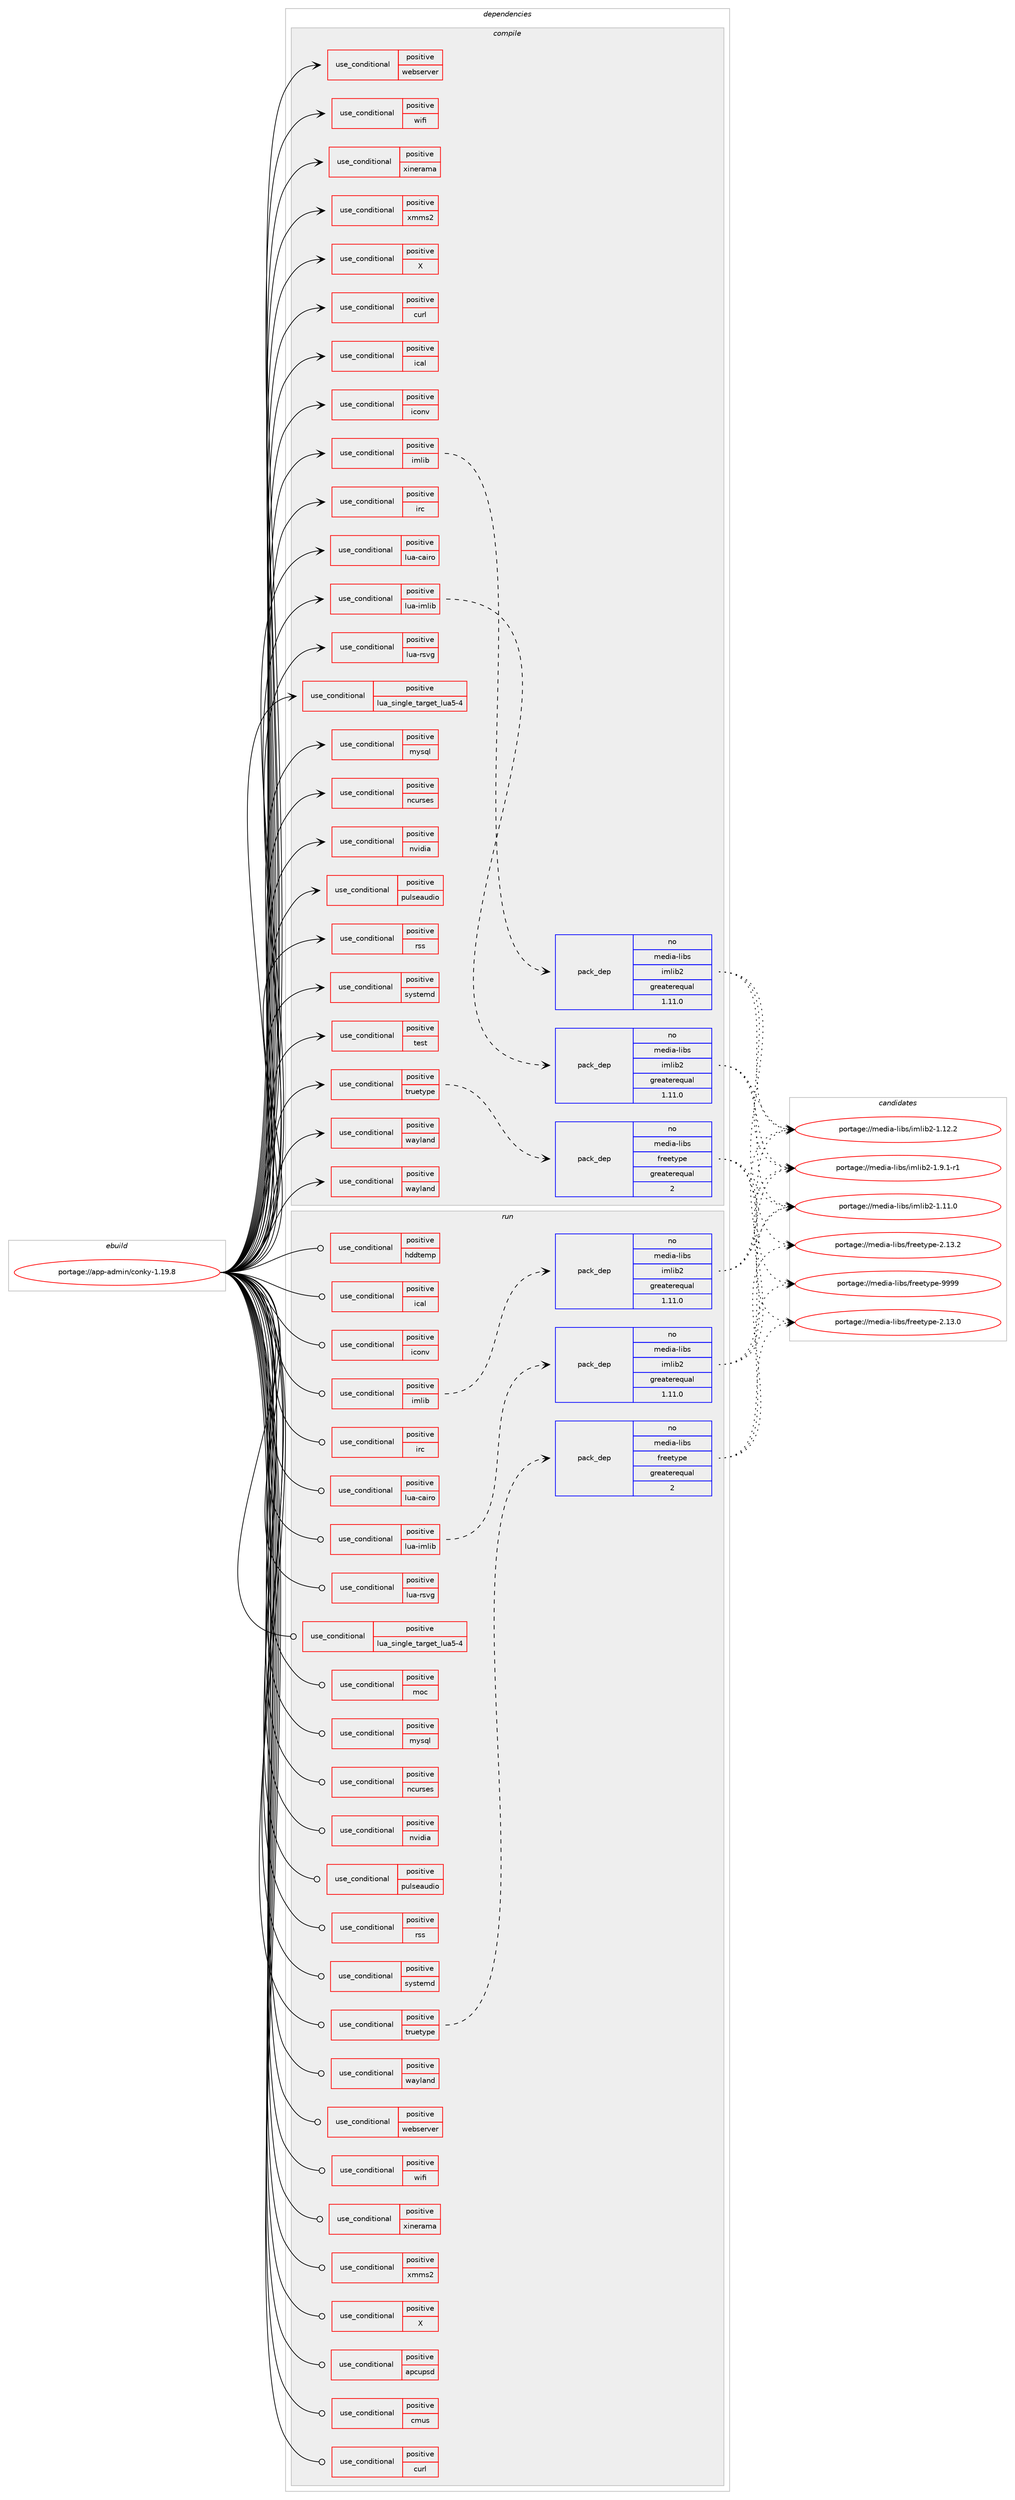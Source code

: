 digraph prolog {

# *************
# Graph options
# *************

newrank=true;
concentrate=true;
compound=true;
graph [rankdir=LR,fontname=Helvetica,fontsize=10,ranksep=1.5];#, ranksep=2.5, nodesep=0.2];
edge  [arrowhead=vee];
node  [fontname=Helvetica,fontsize=10];

# **********
# The ebuild
# **********

subgraph cluster_leftcol {
color=gray;
rank=same;
label=<<i>ebuild</i>>;
id [label="portage://app-admin/conky-1.19.8", color=red, width=4, href="../app-admin/conky-1.19.8.svg"];
}

# ****************
# The dependencies
# ****************

subgraph cluster_midcol {
color=gray;
label=<<i>dependencies</i>>;
subgraph cluster_compile {
fillcolor="#eeeeee";
style=filled;
label=<<i>compile</i>>;
subgraph cond314 {
dependency671 [label=<<TABLE BORDER="0" CELLBORDER="1" CELLSPACING="0" CELLPADDING="4"><TR><TD ROWSPAN="3" CELLPADDING="10">use_conditional</TD></TR><TR><TD>positive</TD></TR><TR><TD>X</TD></TR></TABLE>>, shape=none, color=red];
# *** BEGIN UNKNOWN DEPENDENCY TYPE (TODO) ***
# dependency671 -> package_dependency(portage://app-admin/conky-1.19.8,install,no,x11-libs,libX11,none,[,,],[],[])
# *** END UNKNOWN DEPENDENCY TYPE (TODO) ***

# *** BEGIN UNKNOWN DEPENDENCY TYPE (TODO) ***
# dependency671 -> package_dependency(portage://app-admin/conky-1.19.8,install,no,x11-libs,libXdamage,none,[,,],[],[])
# *** END UNKNOWN DEPENDENCY TYPE (TODO) ***

# *** BEGIN UNKNOWN DEPENDENCY TYPE (TODO) ***
# dependency671 -> package_dependency(portage://app-admin/conky-1.19.8,install,no,x11-libs,libXfixes,none,[,,],[],[])
# *** END UNKNOWN DEPENDENCY TYPE (TODO) ***

# *** BEGIN UNKNOWN DEPENDENCY TYPE (TODO) ***
# dependency671 -> package_dependency(portage://app-admin/conky-1.19.8,install,no,x11-libs,libXext,none,[,,],[],[])
# *** END UNKNOWN DEPENDENCY TYPE (TODO) ***

}
id:e -> dependency671:w [weight=20,style="solid",arrowhead="vee"];
subgraph cond315 {
dependency672 [label=<<TABLE BORDER="0" CELLBORDER="1" CELLSPACING="0" CELLPADDING="4"><TR><TD ROWSPAN="3" CELLPADDING="10">use_conditional</TD></TR><TR><TD>positive</TD></TR><TR><TD>curl</TD></TR></TABLE>>, shape=none, color=red];
# *** BEGIN UNKNOWN DEPENDENCY TYPE (TODO) ***
# dependency672 -> package_dependency(portage://app-admin/conky-1.19.8,install,no,net-misc,curl,none,[,,],[],[])
# *** END UNKNOWN DEPENDENCY TYPE (TODO) ***

}
id:e -> dependency672:w [weight=20,style="solid",arrowhead="vee"];
subgraph cond316 {
dependency673 [label=<<TABLE BORDER="0" CELLBORDER="1" CELLSPACING="0" CELLPADDING="4"><TR><TD ROWSPAN="3" CELLPADDING="10">use_conditional</TD></TR><TR><TD>positive</TD></TR><TR><TD>ical</TD></TR></TABLE>>, shape=none, color=red];
# *** BEGIN UNKNOWN DEPENDENCY TYPE (TODO) ***
# dependency673 -> package_dependency(portage://app-admin/conky-1.19.8,install,no,dev-libs,libical,none,[,,],any_same_slot,[])
# *** END UNKNOWN DEPENDENCY TYPE (TODO) ***

}
id:e -> dependency673:w [weight=20,style="solid",arrowhead="vee"];
subgraph cond317 {
dependency674 [label=<<TABLE BORDER="0" CELLBORDER="1" CELLSPACING="0" CELLPADDING="4"><TR><TD ROWSPAN="3" CELLPADDING="10">use_conditional</TD></TR><TR><TD>positive</TD></TR><TR><TD>iconv</TD></TR></TABLE>>, shape=none, color=red];
# *** BEGIN UNKNOWN DEPENDENCY TYPE (TODO) ***
# dependency674 -> package_dependency(portage://app-admin/conky-1.19.8,install,no,virtual,libiconv,none,[,,],[],[])
# *** END UNKNOWN DEPENDENCY TYPE (TODO) ***

}
id:e -> dependency674:w [weight=20,style="solid",arrowhead="vee"];
subgraph cond318 {
dependency675 [label=<<TABLE BORDER="0" CELLBORDER="1" CELLSPACING="0" CELLPADDING="4"><TR><TD ROWSPAN="3" CELLPADDING="10">use_conditional</TD></TR><TR><TD>positive</TD></TR><TR><TD>imlib</TD></TR></TABLE>>, shape=none, color=red];
subgraph pack350 {
dependency676 [label=<<TABLE BORDER="0" CELLBORDER="1" CELLSPACING="0" CELLPADDING="4" WIDTH="220"><TR><TD ROWSPAN="6" CELLPADDING="30">pack_dep</TD></TR><TR><TD WIDTH="110">no</TD></TR><TR><TD>media-libs</TD></TR><TR><TD>imlib2</TD></TR><TR><TD>greaterequal</TD></TR><TR><TD>1.11.0</TD></TR></TABLE>>, shape=none, color=blue];
}
dependency675:e -> dependency676:w [weight=20,style="dashed",arrowhead="vee"];
}
id:e -> dependency675:w [weight=20,style="solid",arrowhead="vee"];
subgraph cond319 {
dependency677 [label=<<TABLE BORDER="0" CELLBORDER="1" CELLSPACING="0" CELLPADDING="4"><TR><TD ROWSPAN="3" CELLPADDING="10">use_conditional</TD></TR><TR><TD>positive</TD></TR><TR><TD>irc</TD></TR></TABLE>>, shape=none, color=red];
# *** BEGIN UNKNOWN DEPENDENCY TYPE (TODO) ***
# dependency677 -> package_dependency(portage://app-admin/conky-1.19.8,install,no,net-libs,libircclient,none,[,,],[],[])
# *** END UNKNOWN DEPENDENCY TYPE (TODO) ***

}
id:e -> dependency677:w [weight=20,style="solid",arrowhead="vee"];
subgraph cond320 {
dependency678 [label=<<TABLE BORDER="0" CELLBORDER="1" CELLSPACING="0" CELLPADDING="4"><TR><TD ROWSPAN="3" CELLPADDING="10">use_conditional</TD></TR><TR><TD>positive</TD></TR><TR><TD>lua-cairo</TD></TR></TABLE>>, shape=none, color=red];
# *** BEGIN UNKNOWN DEPENDENCY TYPE (TODO) ***
# dependency678 -> package_dependency(portage://app-admin/conky-1.19.8,install,no,x11-libs,cairo,none,[,,],[],[use(enable(X),none)])
# *** END UNKNOWN DEPENDENCY TYPE (TODO) ***

}
id:e -> dependency678:w [weight=20,style="solid",arrowhead="vee"];
subgraph cond321 {
dependency679 [label=<<TABLE BORDER="0" CELLBORDER="1" CELLSPACING="0" CELLPADDING="4"><TR><TD ROWSPAN="3" CELLPADDING="10">use_conditional</TD></TR><TR><TD>positive</TD></TR><TR><TD>lua-imlib</TD></TR></TABLE>>, shape=none, color=red];
subgraph pack351 {
dependency680 [label=<<TABLE BORDER="0" CELLBORDER="1" CELLSPACING="0" CELLPADDING="4" WIDTH="220"><TR><TD ROWSPAN="6" CELLPADDING="30">pack_dep</TD></TR><TR><TD WIDTH="110">no</TD></TR><TR><TD>media-libs</TD></TR><TR><TD>imlib2</TD></TR><TR><TD>greaterequal</TD></TR><TR><TD>1.11.0</TD></TR></TABLE>>, shape=none, color=blue];
}
dependency679:e -> dependency680:w [weight=20,style="dashed",arrowhead="vee"];
}
id:e -> dependency679:w [weight=20,style="solid",arrowhead="vee"];
subgraph cond322 {
dependency681 [label=<<TABLE BORDER="0" CELLBORDER="1" CELLSPACING="0" CELLPADDING="4"><TR><TD ROWSPAN="3" CELLPADDING="10">use_conditional</TD></TR><TR><TD>positive</TD></TR><TR><TD>lua-rsvg</TD></TR></TABLE>>, shape=none, color=red];
# *** BEGIN UNKNOWN DEPENDENCY TYPE (TODO) ***
# dependency681 -> package_dependency(portage://app-admin/conky-1.19.8,install,no,gnome-base,librsvg,none,[,,],[],[])
# *** END UNKNOWN DEPENDENCY TYPE (TODO) ***

}
id:e -> dependency681:w [weight=20,style="solid",arrowhead="vee"];
subgraph cond323 {
dependency682 [label=<<TABLE BORDER="0" CELLBORDER="1" CELLSPACING="0" CELLPADDING="4"><TR><TD ROWSPAN="3" CELLPADDING="10">use_conditional</TD></TR><TR><TD>positive</TD></TR><TR><TD>lua_single_target_lua5-4</TD></TR></TABLE>>, shape=none, color=red];
# *** BEGIN UNKNOWN DEPENDENCY TYPE (TODO) ***
# dependency682 -> package_dependency(portage://app-admin/conky-1.19.8,install,no,dev-lang,lua,none,[,,],[slot(5.4)],[])
# *** END UNKNOWN DEPENDENCY TYPE (TODO) ***

}
id:e -> dependency682:w [weight=20,style="solid",arrowhead="vee"];
subgraph cond324 {
dependency683 [label=<<TABLE BORDER="0" CELLBORDER="1" CELLSPACING="0" CELLPADDING="4"><TR><TD ROWSPAN="3" CELLPADDING="10">use_conditional</TD></TR><TR><TD>positive</TD></TR><TR><TD>mysql</TD></TR></TABLE>>, shape=none, color=red];
# *** BEGIN UNKNOWN DEPENDENCY TYPE (TODO) ***
# dependency683 -> package_dependency(portage://app-admin/conky-1.19.8,install,no,dev-db,mysql-connector-c,none,[,,],[],[])
# *** END UNKNOWN DEPENDENCY TYPE (TODO) ***

}
id:e -> dependency683:w [weight=20,style="solid",arrowhead="vee"];
subgraph cond325 {
dependency684 [label=<<TABLE BORDER="0" CELLBORDER="1" CELLSPACING="0" CELLPADDING="4"><TR><TD ROWSPAN="3" CELLPADDING="10">use_conditional</TD></TR><TR><TD>positive</TD></TR><TR><TD>ncurses</TD></TR></TABLE>>, shape=none, color=red];
# *** BEGIN UNKNOWN DEPENDENCY TYPE (TODO) ***
# dependency684 -> package_dependency(portage://app-admin/conky-1.19.8,install,no,sys-libs,ncurses,none,[,,],any_same_slot,[])
# *** END UNKNOWN DEPENDENCY TYPE (TODO) ***

}
id:e -> dependency684:w [weight=20,style="solid",arrowhead="vee"];
subgraph cond326 {
dependency685 [label=<<TABLE BORDER="0" CELLBORDER="1" CELLSPACING="0" CELLPADDING="4"><TR><TD ROWSPAN="3" CELLPADDING="10">use_conditional</TD></TR><TR><TD>positive</TD></TR><TR><TD>nvidia</TD></TR></TABLE>>, shape=none, color=red];
# *** BEGIN UNKNOWN DEPENDENCY TYPE (TODO) ***
# dependency685 -> package_dependency(portage://app-admin/conky-1.19.8,install,no,x11-drivers,nvidia-drivers,none,[,,],[],[use(enable(tools),none),use(enable(static-libs),none)])
# *** END UNKNOWN DEPENDENCY TYPE (TODO) ***

}
id:e -> dependency685:w [weight=20,style="solid",arrowhead="vee"];
subgraph cond327 {
dependency686 [label=<<TABLE BORDER="0" CELLBORDER="1" CELLSPACING="0" CELLPADDING="4"><TR><TD ROWSPAN="3" CELLPADDING="10">use_conditional</TD></TR><TR><TD>positive</TD></TR><TR><TD>pulseaudio</TD></TR></TABLE>>, shape=none, color=red];
# *** BEGIN UNKNOWN DEPENDENCY TYPE (TODO) ***
# dependency686 -> package_dependency(portage://app-admin/conky-1.19.8,install,no,media-libs,libpulse,none,[,,],[],[])
# *** END UNKNOWN DEPENDENCY TYPE (TODO) ***

}
id:e -> dependency686:w [weight=20,style="solid",arrowhead="vee"];
subgraph cond328 {
dependency687 [label=<<TABLE BORDER="0" CELLBORDER="1" CELLSPACING="0" CELLPADDING="4"><TR><TD ROWSPAN="3" CELLPADDING="10">use_conditional</TD></TR><TR><TD>positive</TD></TR><TR><TD>rss</TD></TR></TABLE>>, shape=none, color=red];
# *** BEGIN UNKNOWN DEPENDENCY TYPE (TODO) ***
# dependency687 -> package_dependency(portage://app-admin/conky-1.19.8,install,no,dev-libs,libxml2,none,[,,],[],[])
# *** END UNKNOWN DEPENDENCY TYPE (TODO) ***

# *** BEGIN UNKNOWN DEPENDENCY TYPE (TODO) ***
# dependency687 -> package_dependency(portage://app-admin/conky-1.19.8,install,no,net-misc,curl,none,[,,],[],[])
# *** END UNKNOWN DEPENDENCY TYPE (TODO) ***

# *** BEGIN UNKNOWN DEPENDENCY TYPE (TODO) ***
# dependency687 -> package_dependency(portage://app-admin/conky-1.19.8,install,no,dev-libs,glib,none,[,,],[slot(2)],[])
# *** END UNKNOWN DEPENDENCY TYPE (TODO) ***

}
id:e -> dependency687:w [weight=20,style="solid",arrowhead="vee"];
subgraph cond329 {
dependency688 [label=<<TABLE BORDER="0" CELLBORDER="1" CELLSPACING="0" CELLPADDING="4"><TR><TD ROWSPAN="3" CELLPADDING="10">use_conditional</TD></TR><TR><TD>positive</TD></TR><TR><TD>systemd</TD></TR></TABLE>>, shape=none, color=red];
# *** BEGIN UNKNOWN DEPENDENCY TYPE (TODO) ***
# dependency688 -> package_dependency(portage://app-admin/conky-1.19.8,install,no,sys-apps,systemd,none,[,,],[],[])
# *** END UNKNOWN DEPENDENCY TYPE (TODO) ***

}
id:e -> dependency688:w [weight=20,style="solid",arrowhead="vee"];
subgraph cond330 {
dependency689 [label=<<TABLE BORDER="0" CELLBORDER="1" CELLSPACING="0" CELLPADDING="4"><TR><TD ROWSPAN="3" CELLPADDING="10">use_conditional</TD></TR><TR><TD>positive</TD></TR><TR><TD>test</TD></TR></TABLE>>, shape=none, color=red];
# *** BEGIN UNKNOWN DEPENDENCY TYPE (TODO) ***
# dependency689 -> package_dependency(portage://app-admin/conky-1.19.8,install,no,dev-cpp,catch,none,[,,],[],[])
# *** END UNKNOWN DEPENDENCY TYPE (TODO) ***

}
id:e -> dependency689:w [weight=20,style="solid",arrowhead="vee"];
subgraph cond331 {
dependency690 [label=<<TABLE BORDER="0" CELLBORDER="1" CELLSPACING="0" CELLPADDING="4"><TR><TD ROWSPAN="3" CELLPADDING="10">use_conditional</TD></TR><TR><TD>positive</TD></TR><TR><TD>truetype</TD></TR></TABLE>>, shape=none, color=red];
# *** BEGIN UNKNOWN DEPENDENCY TYPE (TODO) ***
# dependency690 -> package_dependency(portage://app-admin/conky-1.19.8,install,no,x11-libs,libXft,none,[,,],[],[])
# *** END UNKNOWN DEPENDENCY TYPE (TODO) ***

subgraph pack352 {
dependency691 [label=<<TABLE BORDER="0" CELLBORDER="1" CELLSPACING="0" CELLPADDING="4" WIDTH="220"><TR><TD ROWSPAN="6" CELLPADDING="30">pack_dep</TD></TR><TR><TD WIDTH="110">no</TD></TR><TR><TD>media-libs</TD></TR><TR><TD>freetype</TD></TR><TR><TD>greaterequal</TD></TR><TR><TD>2</TD></TR></TABLE>>, shape=none, color=blue];
}
dependency690:e -> dependency691:w [weight=20,style="dashed",arrowhead="vee"];
}
id:e -> dependency690:w [weight=20,style="solid",arrowhead="vee"];
subgraph cond332 {
dependency692 [label=<<TABLE BORDER="0" CELLBORDER="1" CELLSPACING="0" CELLPADDING="4"><TR><TD ROWSPAN="3" CELLPADDING="10">use_conditional</TD></TR><TR><TD>positive</TD></TR><TR><TD>wayland</TD></TR></TABLE>>, shape=none, color=red];
# *** BEGIN UNKNOWN DEPENDENCY TYPE (TODO) ***
# dependency692 -> package_dependency(portage://app-admin/conky-1.19.8,install,no,dev-libs,wayland,none,[,,],[],[])
# *** END UNKNOWN DEPENDENCY TYPE (TODO) ***

# *** BEGIN UNKNOWN DEPENDENCY TYPE (TODO) ***
# dependency692 -> package_dependency(portage://app-admin/conky-1.19.8,install,no,x11-libs,pango,none,[,,],[],[])
# *** END UNKNOWN DEPENDENCY TYPE (TODO) ***

}
id:e -> dependency692:w [weight=20,style="solid",arrowhead="vee"];
subgraph cond333 {
dependency693 [label=<<TABLE BORDER="0" CELLBORDER="1" CELLSPACING="0" CELLPADDING="4"><TR><TD ROWSPAN="3" CELLPADDING="10">use_conditional</TD></TR><TR><TD>positive</TD></TR><TR><TD>wayland</TD></TR></TABLE>>, shape=none, color=red];
# *** BEGIN UNKNOWN DEPENDENCY TYPE (TODO) ***
# dependency693 -> package_dependency(portage://app-admin/conky-1.19.8,install,no,dev-libs,wayland-protocols,none,[,,],[],[])
# *** END UNKNOWN DEPENDENCY TYPE (TODO) ***

}
id:e -> dependency693:w [weight=20,style="solid",arrowhead="vee"];
subgraph cond334 {
dependency694 [label=<<TABLE BORDER="0" CELLBORDER="1" CELLSPACING="0" CELLPADDING="4"><TR><TD ROWSPAN="3" CELLPADDING="10">use_conditional</TD></TR><TR><TD>positive</TD></TR><TR><TD>webserver</TD></TR></TABLE>>, shape=none, color=red];
# *** BEGIN UNKNOWN DEPENDENCY TYPE (TODO) ***
# dependency694 -> package_dependency(portage://app-admin/conky-1.19.8,install,no,net-libs,libmicrohttpd,none,[,,],any_same_slot,[])
# *** END UNKNOWN DEPENDENCY TYPE (TODO) ***

}
id:e -> dependency694:w [weight=20,style="solid",arrowhead="vee"];
subgraph cond335 {
dependency695 [label=<<TABLE BORDER="0" CELLBORDER="1" CELLSPACING="0" CELLPADDING="4"><TR><TD ROWSPAN="3" CELLPADDING="10">use_conditional</TD></TR><TR><TD>positive</TD></TR><TR><TD>wifi</TD></TR></TABLE>>, shape=none, color=red];
# *** BEGIN UNKNOWN DEPENDENCY TYPE (TODO) ***
# dependency695 -> package_dependency(portage://app-admin/conky-1.19.8,install,no,net-wireless,wireless-tools,none,[,,],[],[])
# *** END UNKNOWN DEPENDENCY TYPE (TODO) ***

}
id:e -> dependency695:w [weight=20,style="solid",arrowhead="vee"];
subgraph cond336 {
dependency696 [label=<<TABLE BORDER="0" CELLBORDER="1" CELLSPACING="0" CELLPADDING="4"><TR><TD ROWSPAN="3" CELLPADDING="10">use_conditional</TD></TR><TR><TD>positive</TD></TR><TR><TD>xinerama</TD></TR></TABLE>>, shape=none, color=red];
# *** BEGIN UNKNOWN DEPENDENCY TYPE (TODO) ***
# dependency696 -> package_dependency(portage://app-admin/conky-1.19.8,install,no,x11-libs,libXinerama,none,[,,],[],[])
# *** END UNKNOWN DEPENDENCY TYPE (TODO) ***

}
id:e -> dependency696:w [weight=20,style="solid",arrowhead="vee"];
subgraph cond337 {
dependency697 [label=<<TABLE BORDER="0" CELLBORDER="1" CELLSPACING="0" CELLPADDING="4"><TR><TD ROWSPAN="3" CELLPADDING="10">use_conditional</TD></TR><TR><TD>positive</TD></TR><TR><TD>xmms2</TD></TR></TABLE>>, shape=none, color=red];
# *** BEGIN UNKNOWN DEPENDENCY TYPE (TODO) ***
# dependency697 -> package_dependency(portage://app-admin/conky-1.19.8,install,no,media-sound,xmms2,none,[,,],[],[])
# *** END UNKNOWN DEPENDENCY TYPE (TODO) ***

}
id:e -> dependency697:w [weight=20,style="solid",arrowhead="vee"];
}
subgraph cluster_compileandrun {
fillcolor="#eeeeee";
style=filled;
label=<<i>compile and run</i>>;
}
subgraph cluster_run {
fillcolor="#eeeeee";
style=filled;
label=<<i>run</i>>;
subgraph cond338 {
dependency698 [label=<<TABLE BORDER="0" CELLBORDER="1" CELLSPACING="0" CELLPADDING="4"><TR><TD ROWSPAN="3" CELLPADDING="10">use_conditional</TD></TR><TR><TD>positive</TD></TR><TR><TD>X</TD></TR></TABLE>>, shape=none, color=red];
# *** BEGIN UNKNOWN DEPENDENCY TYPE (TODO) ***
# dependency698 -> package_dependency(portage://app-admin/conky-1.19.8,run,no,x11-libs,libX11,none,[,,],[],[])
# *** END UNKNOWN DEPENDENCY TYPE (TODO) ***

# *** BEGIN UNKNOWN DEPENDENCY TYPE (TODO) ***
# dependency698 -> package_dependency(portage://app-admin/conky-1.19.8,run,no,x11-libs,libXdamage,none,[,,],[],[])
# *** END UNKNOWN DEPENDENCY TYPE (TODO) ***

# *** BEGIN UNKNOWN DEPENDENCY TYPE (TODO) ***
# dependency698 -> package_dependency(portage://app-admin/conky-1.19.8,run,no,x11-libs,libXfixes,none,[,,],[],[])
# *** END UNKNOWN DEPENDENCY TYPE (TODO) ***

# *** BEGIN UNKNOWN DEPENDENCY TYPE (TODO) ***
# dependency698 -> package_dependency(portage://app-admin/conky-1.19.8,run,no,x11-libs,libXext,none,[,,],[],[])
# *** END UNKNOWN DEPENDENCY TYPE (TODO) ***

}
id:e -> dependency698:w [weight=20,style="solid",arrowhead="odot"];
subgraph cond339 {
dependency699 [label=<<TABLE BORDER="0" CELLBORDER="1" CELLSPACING="0" CELLPADDING="4"><TR><TD ROWSPAN="3" CELLPADDING="10">use_conditional</TD></TR><TR><TD>positive</TD></TR><TR><TD>apcupsd</TD></TR></TABLE>>, shape=none, color=red];
# *** BEGIN UNKNOWN DEPENDENCY TYPE (TODO) ***
# dependency699 -> package_dependency(portage://app-admin/conky-1.19.8,run,no,sys-power,apcupsd,none,[,,],[],[])
# *** END UNKNOWN DEPENDENCY TYPE (TODO) ***

}
id:e -> dependency699:w [weight=20,style="solid",arrowhead="odot"];
subgraph cond340 {
dependency700 [label=<<TABLE BORDER="0" CELLBORDER="1" CELLSPACING="0" CELLPADDING="4"><TR><TD ROWSPAN="3" CELLPADDING="10">use_conditional</TD></TR><TR><TD>positive</TD></TR><TR><TD>cmus</TD></TR></TABLE>>, shape=none, color=red];
# *** BEGIN UNKNOWN DEPENDENCY TYPE (TODO) ***
# dependency700 -> package_dependency(portage://app-admin/conky-1.19.8,run,no,media-sound,cmus,none,[,,],[],[])
# *** END UNKNOWN DEPENDENCY TYPE (TODO) ***

}
id:e -> dependency700:w [weight=20,style="solid",arrowhead="odot"];
subgraph cond341 {
dependency701 [label=<<TABLE BORDER="0" CELLBORDER="1" CELLSPACING="0" CELLPADDING="4"><TR><TD ROWSPAN="3" CELLPADDING="10">use_conditional</TD></TR><TR><TD>positive</TD></TR><TR><TD>curl</TD></TR></TABLE>>, shape=none, color=red];
# *** BEGIN UNKNOWN DEPENDENCY TYPE (TODO) ***
# dependency701 -> package_dependency(portage://app-admin/conky-1.19.8,run,no,net-misc,curl,none,[,,],[],[])
# *** END UNKNOWN DEPENDENCY TYPE (TODO) ***

}
id:e -> dependency701:w [weight=20,style="solid",arrowhead="odot"];
subgraph cond342 {
dependency702 [label=<<TABLE BORDER="0" CELLBORDER="1" CELLSPACING="0" CELLPADDING="4"><TR><TD ROWSPAN="3" CELLPADDING="10">use_conditional</TD></TR><TR><TD>positive</TD></TR><TR><TD>hddtemp</TD></TR></TABLE>>, shape=none, color=red];
# *** BEGIN UNKNOWN DEPENDENCY TYPE (TODO) ***
# dependency702 -> package_dependency(portage://app-admin/conky-1.19.8,run,no,app-admin,hddtemp,none,[,,],[],[])
# *** END UNKNOWN DEPENDENCY TYPE (TODO) ***

}
id:e -> dependency702:w [weight=20,style="solid",arrowhead="odot"];
subgraph cond343 {
dependency703 [label=<<TABLE BORDER="0" CELLBORDER="1" CELLSPACING="0" CELLPADDING="4"><TR><TD ROWSPAN="3" CELLPADDING="10">use_conditional</TD></TR><TR><TD>positive</TD></TR><TR><TD>ical</TD></TR></TABLE>>, shape=none, color=red];
# *** BEGIN UNKNOWN DEPENDENCY TYPE (TODO) ***
# dependency703 -> package_dependency(portage://app-admin/conky-1.19.8,run,no,dev-libs,libical,none,[,,],any_same_slot,[])
# *** END UNKNOWN DEPENDENCY TYPE (TODO) ***

}
id:e -> dependency703:w [weight=20,style="solid",arrowhead="odot"];
subgraph cond344 {
dependency704 [label=<<TABLE BORDER="0" CELLBORDER="1" CELLSPACING="0" CELLPADDING="4"><TR><TD ROWSPAN="3" CELLPADDING="10">use_conditional</TD></TR><TR><TD>positive</TD></TR><TR><TD>iconv</TD></TR></TABLE>>, shape=none, color=red];
# *** BEGIN UNKNOWN DEPENDENCY TYPE (TODO) ***
# dependency704 -> package_dependency(portage://app-admin/conky-1.19.8,run,no,virtual,libiconv,none,[,,],[],[])
# *** END UNKNOWN DEPENDENCY TYPE (TODO) ***

}
id:e -> dependency704:w [weight=20,style="solid",arrowhead="odot"];
subgraph cond345 {
dependency705 [label=<<TABLE BORDER="0" CELLBORDER="1" CELLSPACING="0" CELLPADDING="4"><TR><TD ROWSPAN="3" CELLPADDING="10">use_conditional</TD></TR><TR><TD>positive</TD></TR><TR><TD>imlib</TD></TR></TABLE>>, shape=none, color=red];
subgraph pack353 {
dependency706 [label=<<TABLE BORDER="0" CELLBORDER="1" CELLSPACING="0" CELLPADDING="4" WIDTH="220"><TR><TD ROWSPAN="6" CELLPADDING="30">pack_dep</TD></TR><TR><TD WIDTH="110">no</TD></TR><TR><TD>media-libs</TD></TR><TR><TD>imlib2</TD></TR><TR><TD>greaterequal</TD></TR><TR><TD>1.11.0</TD></TR></TABLE>>, shape=none, color=blue];
}
dependency705:e -> dependency706:w [weight=20,style="dashed",arrowhead="vee"];
}
id:e -> dependency705:w [weight=20,style="solid",arrowhead="odot"];
subgraph cond346 {
dependency707 [label=<<TABLE BORDER="0" CELLBORDER="1" CELLSPACING="0" CELLPADDING="4"><TR><TD ROWSPAN="3" CELLPADDING="10">use_conditional</TD></TR><TR><TD>positive</TD></TR><TR><TD>irc</TD></TR></TABLE>>, shape=none, color=red];
# *** BEGIN UNKNOWN DEPENDENCY TYPE (TODO) ***
# dependency707 -> package_dependency(portage://app-admin/conky-1.19.8,run,no,net-libs,libircclient,none,[,,],[],[])
# *** END UNKNOWN DEPENDENCY TYPE (TODO) ***

}
id:e -> dependency707:w [weight=20,style="solid",arrowhead="odot"];
subgraph cond347 {
dependency708 [label=<<TABLE BORDER="0" CELLBORDER="1" CELLSPACING="0" CELLPADDING="4"><TR><TD ROWSPAN="3" CELLPADDING="10">use_conditional</TD></TR><TR><TD>positive</TD></TR><TR><TD>lua-cairo</TD></TR></TABLE>>, shape=none, color=red];
# *** BEGIN UNKNOWN DEPENDENCY TYPE (TODO) ***
# dependency708 -> package_dependency(portage://app-admin/conky-1.19.8,run,no,x11-libs,cairo,none,[,,],[],[use(enable(X),none)])
# *** END UNKNOWN DEPENDENCY TYPE (TODO) ***

}
id:e -> dependency708:w [weight=20,style="solid",arrowhead="odot"];
subgraph cond348 {
dependency709 [label=<<TABLE BORDER="0" CELLBORDER="1" CELLSPACING="0" CELLPADDING="4"><TR><TD ROWSPAN="3" CELLPADDING="10">use_conditional</TD></TR><TR><TD>positive</TD></TR><TR><TD>lua-imlib</TD></TR></TABLE>>, shape=none, color=red];
subgraph pack354 {
dependency710 [label=<<TABLE BORDER="0" CELLBORDER="1" CELLSPACING="0" CELLPADDING="4" WIDTH="220"><TR><TD ROWSPAN="6" CELLPADDING="30">pack_dep</TD></TR><TR><TD WIDTH="110">no</TD></TR><TR><TD>media-libs</TD></TR><TR><TD>imlib2</TD></TR><TR><TD>greaterequal</TD></TR><TR><TD>1.11.0</TD></TR></TABLE>>, shape=none, color=blue];
}
dependency709:e -> dependency710:w [weight=20,style="dashed",arrowhead="vee"];
}
id:e -> dependency709:w [weight=20,style="solid",arrowhead="odot"];
subgraph cond349 {
dependency711 [label=<<TABLE BORDER="0" CELLBORDER="1" CELLSPACING="0" CELLPADDING="4"><TR><TD ROWSPAN="3" CELLPADDING="10">use_conditional</TD></TR><TR><TD>positive</TD></TR><TR><TD>lua-rsvg</TD></TR></TABLE>>, shape=none, color=red];
# *** BEGIN UNKNOWN DEPENDENCY TYPE (TODO) ***
# dependency711 -> package_dependency(portage://app-admin/conky-1.19.8,run,no,gnome-base,librsvg,none,[,,],[],[])
# *** END UNKNOWN DEPENDENCY TYPE (TODO) ***

}
id:e -> dependency711:w [weight=20,style="solid",arrowhead="odot"];
subgraph cond350 {
dependency712 [label=<<TABLE BORDER="0" CELLBORDER="1" CELLSPACING="0" CELLPADDING="4"><TR><TD ROWSPAN="3" CELLPADDING="10">use_conditional</TD></TR><TR><TD>positive</TD></TR><TR><TD>lua_single_target_lua5-4</TD></TR></TABLE>>, shape=none, color=red];
# *** BEGIN UNKNOWN DEPENDENCY TYPE (TODO) ***
# dependency712 -> package_dependency(portage://app-admin/conky-1.19.8,run,no,dev-lang,lua,none,[,,],[slot(5.4)],[])
# *** END UNKNOWN DEPENDENCY TYPE (TODO) ***

}
id:e -> dependency712:w [weight=20,style="solid",arrowhead="odot"];
subgraph cond351 {
dependency713 [label=<<TABLE BORDER="0" CELLBORDER="1" CELLSPACING="0" CELLPADDING="4"><TR><TD ROWSPAN="3" CELLPADDING="10">use_conditional</TD></TR><TR><TD>positive</TD></TR><TR><TD>moc</TD></TR></TABLE>>, shape=none, color=red];
# *** BEGIN UNKNOWN DEPENDENCY TYPE (TODO) ***
# dependency713 -> package_dependency(portage://app-admin/conky-1.19.8,run,no,media-sound,moc,none,[,,],[],[])
# *** END UNKNOWN DEPENDENCY TYPE (TODO) ***

}
id:e -> dependency713:w [weight=20,style="solid",arrowhead="odot"];
subgraph cond352 {
dependency714 [label=<<TABLE BORDER="0" CELLBORDER="1" CELLSPACING="0" CELLPADDING="4"><TR><TD ROWSPAN="3" CELLPADDING="10">use_conditional</TD></TR><TR><TD>positive</TD></TR><TR><TD>mysql</TD></TR></TABLE>>, shape=none, color=red];
# *** BEGIN UNKNOWN DEPENDENCY TYPE (TODO) ***
# dependency714 -> package_dependency(portage://app-admin/conky-1.19.8,run,no,dev-db,mysql-connector-c,none,[,,],[],[])
# *** END UNKNOWN DEPENDENCY TYPE (TODO) ***

}
id:e -> dependency714:w [weight=20,style="solid",arrowhead="odot"];
subgraph cond353 {
dependency715 [label=<<TABLE BORDER="0" CELLBORDER="1" CELLSPACING="0" CELLPADDING="4"><TR><TD ROWSPAN="3" CELLPADDING="10">use_conditional</TD></TR><TR><TD>positive</TD></TR><TR><TD>ncurses</TD></TR></TABLE>>, shape=none, color=red];
# *** BEGIN UNKNOWN DEPENDENCY TYPE (TODO) ***
# dependency715 -> package_dependency(portage://app-admin/conky-1.19.8,run,no,sys-libs,ncurses,none,[,,],any_same_slot,[])
# *** END UNKNOWN DEPENDENCY TYPE (TODO) ***

}
id:e -> dependency715:w [weight=20,style="solid",arrowhead="odot"];
subgraph cond354 {
dependency716 [label=<<TABLE BORDER="0" CELLBORDER="1" CELLSPACING="0" CELLPADDING="4"><TR><TD ROWSPAN="3" CELLPADDING="10">use_conditional</TD></TR><TR><TD>positive</TD></TR><TR><TD>nvidia</TD></TR></TABLE>>, shape=none, color=red];
# *** BEGIN UNKNOWN DEPENDENCY TYPE (TODO) ***
# dependency716 -> package_dependency(portage://app-admin/conky-1.19.8,run,no,x11-drivers,nvidia-drivers,none,[,,],[],[use(enable(tools),none),use(enable(static-libs),none)])
# *** END UNKNOWN DEPENDENCY TYPE (TODO) ***

}
id:e -> dependency716:w [weight=20,style="solid",arrowhead="odot"];
subgraph cond355 {
dependency717 [label=<<TABLE BORDER="0" CELLBORDER="1" CELLSPACING="0" CELLPADDING="4"><TR><TD ROWSPAN="3" CELLPADDING="10">use_conditional</TD></TR><TR><TD>positive</TD></TR><TR><TD>pulseaudio</TD></TR></TABLE>>, shape=none, color=red];
# *** BEGIN UNKNOWN DEPENDENCY TYPE (TODO) ***
# dependency717 -> package_dependency(portage://app-admin/conky-1.19.8,run,no,media-libs,libpulse,none,[,,],[],[])
# *** END UNKNOWN DEPENDENCY TYPE (TODO) ***

}
id:e -> dependency717:w [weight=20,style="solid",arrowhead="odot"];
subgraph cond356 {
dependency718 [label=<<TABLE BORDER="0" CELLBORDER="1" CELLSPACING="0" CELLPADDING="4"><TR><TD ROWSPAN="3" CELLPADDING="10">use_conditional</TD></TR><TR><TD>positive</TD></TR><TR><TD>rss</TD></TR></TABLE>>, shape=none, color=red];
# *** BEGIN UNKNOWN DEPENDENCY TYPE (TODO) ***
# dependency718 -> package_dependency(portage://app-admin/conky-1.19.8,run,no,dev-libs,libxml2,none,[,,],[],[])
# *** END UNKNOWN DEPENDENCY TYPE (TODO) ***

# *** BEGIN UNKNOWN DEPENDENCY TYPE (TODO) ***
# dependency718 -> package_dependency(portage://app-admin/conky-1.19.8,run,no,net-misc,curl,none,[,,],[],[])
# *** END UNKNOWN DEPENDENCY TYPE (TODO) ***

# *** BEGIN UNKNOWN DEPENDENCY TYPE (TODO) ***
# dependency718 -> package_dependency(portage://app-admin/conky-1.19.8,run,no,dev-libs,glib,none,[,,],[slot(2)],[])
# *** END UNKNOWN DEPENDENCY TYPE (TODO) ***

}
id:e -> dependency718:w [weight=20,style="solid",arrowhead="odot"];
subgraph cond357 {
dependency719 [label=<<TABLE BORDER="0" CELLBORDER="1" CELLSPACING="0" CELLPADDING="4"><TR><TD ROWSPAN="3" CELLPADDING="10">use_conditional</TD></TR><TR><TD>positive</TD></TR><TR><TD>systemd</TD></TR></TABLE>>, shape=none, color=red];
# *** BEGIN UNKNOWN DEPENDENCY TYPE (TODO) ***
# dependency719 -> package_dependency(portage://app-admin/conky-1.19.8,run,no,sys-apps,systemd,none,[,,],[],[])
# *** END UNKNOWN DEPENDENCY TYPE (TODO) ***

}
id:e -> dependency719:w [weight=20,style="solid",arrowhead="odot"];
subgraph cond358 {
dependency720 [label=<<TABLE BORDER="0" CELLBORDER="1" CELLSPACING="0" CELLPADDING="4"><TR><TD ROWSPAN="3" CELLPADDING="10">use_conditional</TD></TR><TR><TD>positive</TD></TR><TR><TD>truetype</TD></TR></TABLE>>, shape=none, color=red];
# *** BEGIN UNKNOWN DEPENDENCY TYPE (TODO) ***
# dependency720 -> package_dependency(portage://app-admin/conky-1.19.8,run,no,x11-libs,libXft,none,[,,],[],[])
# *** END UNKNOWN DEPENDENCY TYPE (TODO) ***

subgraph pack355 {
dependency721 [label=<<TABLE BORDER="0" CELLBORDER="1" CELLSPACING="0" CELLPADDING="4" WIDTH="220"><TR><TD ROWSPAN="6" CELLPADDING="30">pack_dep</TD></TR><TR><TD WIDTH="110">no</TD></TR><TR><TD>media-libs</TD></TR><TR><TD>freetype</TD></TR><TR><TD>greaterequal</TD></TR><TR><TD>2</TD></TR></TABLE>>, shape=none, color=blue];
}
dependency720:e -> dependency721:w [weight=20,style="dashed",arrowhead="vee"];
}
id:e -> dependency720:w [weight=20,style="solid",arrowhead="odot"];
subgraph cond359 {
dependency722 [label=<<TABLE BORDER="0" CELLBORDER="1" CELLSPACING="0" CELLPADDING="4"><TR><TD ROWSPAN="3" CELLPADDING="10">use_conditional</TD></TR><TR><TD>positive</TD></TR><TR><TD>wayland</TD></TR></TABLE>>, shape=none, color=red];
# *** BEGIN UNKNOWN DEPENDENCY TYPE (TODO) ***
# dependency722 -> package_dependency(portage://app-admin/conky-1.19.8,run,no,dev-libs,wayland,none,[,,],[],[])
# *** END UNKNOWN DEPENDENCY TYPE (TODO) ***

# *** BEGIN UNKNOWN DEPENDENCY TYPE (TODO) ***
# dependency722 -> package_dependency(portage://app-admin/conky-1.19.8,run,no,x11-libs,pango,none,[,,],[],[])
# *** END UNKNOWN DEPENDENCY TYPE (TODO) ***

}
id:e -> dependency722:w [weight=20,style="solid",arrowhead="odot"];
subgraph cond360 {
dependency723 [label=<<TABLE BORDER="0" CELLBORDER="1" CELLSPACING="0" CELLPADDING="4"><TR><TD ROWSPAN="3" CELLPADDING="10">use_conditional</TD></TR><TR><TD>positive</TD></TR><TR><TD>webserver</TD></TR></TABLE>>, shape=none, color=red];
# *** BEGIN UNKNOWN DEPENDENCY TYPE (TODO) ***
# dependency723 -> package_dependency(portage://app-admin/conky-1.19.8,run,no,net-libs,libmicrohttpd,none,[,,],any_same_slot,[])
# *** END UNKNOWN DEPENDENCY TYPE (TODO) ***

}
id:e -> dependency723:w [weight=20,style="solid",arrowhead="odot"];
subgraph cond361 {
dependency724 [label=<<TABLE BORDER="0" CELLBORDER="1" CELLSPACING="0" CELLPADDING="4"><TR><TD ROWSPAN="3" CELLPADDING="10">use_conditional</TD></TR><TR><TD>positive</TD></TR><TR><TD>wifi</TD></TR></TABLE>>, shape=none, color=red];
# *** BEGIN UNKNOWN DEPENDENCY TYPE (TODO) ***
# dependency724 -> package_dependency(portage://app-admin/conky-1.19.8,run,no,net-wireless,wireless-tools,none,[,,],[],[])
# *** END UNKNOWN DEPENDENCY TYPE (TODO) ***

}
id:e -> dependency724:w [weight=20,style="solid",arrowhead="odot"];
subgraph cond362 {
dependency725 [label=<<TABLE BORDER="0" CELLBORDER="1" CELLSPACING="0" CELLPADDING="4"><TR><TD ROWSPAN="3" CELLPADDING="10">use_conditional</TD></TR><TR><TD>positive</TD></TR><TR><TD>xinerama</TD></TR></TABLE>>, shape=none, color=red];
# *** BEGIN UNKNOWN DEPENDENCY TYPE (TODO) ***
# dependency725 -> package_dependency(portage://app-admin/conky-1.19.8,run,no,x11-libs,libXinerama,none,[,,],[],[])
# *** END UNKNOWN DEPENDENCY TYPE (TODO) ***

}
id:e -> dependency725:w [weight=20,style="solid",arrowhead="odot"];
subgraph cond363 {
dependency726 [label=<<TABLE BORDER="0" CELLBORDER="1" CELLSPACING="0" CELLPADDING="4"><TR><TD ROWSPAN="3" CELLPADDING="10">use_conditional</TD></TR><TR><TD>positive</TD></TR><TR><TD>xmms2</TD></TR></TABLE>>, shape=none, color=red];
# *** BEGIN UNKNOWN DEPENDENCY TYPE (TODO) ***
# dependency726 -> package_dependency(portage://app-admin/conky-1.19.8,run,no,media-sound,xmms2,none,[,,],[],[])
# *** END UNKNOWN DEPENDENCY TYPE (TODO) ***

}
id:e -> dependency726:w [weight=20,style="solid",arrowhead="odot"];
}
}

# **************
# The candidates
# **************

subgraph cluster_choices {
rank=same;
color=gray;
label=<<i>candidates</i>>;

subgraph choice350 {
color=black;
nodesep=1;
choice10910110010597451081059811547105109108105985045494649494648 [label="portage://media-libs/imlib2-1.11.0", color=red, width=4,href="../media-libs/imlib2-1.11.0.svg"];
choice10910110010597451081059811547105109108105985045494649504650 [label="portage://media-libs/imlib2-1.12.2", color=red, width=4,href="../media-libs/imlib2-1.12.2.svg"];
choice1091011001059745108105981154710510910810598504549465746494511449 [label="portage://media-libs/imlib2-1.9.1-r1", color=red, width=4,href="../media-libs/imlib2-1.9.1-r1.svg"];
dependency676:e -> choice10910110010597451081059811547105109108105985045494649494648:w [style=dotted,weight="100"];
dependency676:e -> choice10910110010597451081059811547105109108105985045494649504650:w [style=dotted,weight="100"];
dependency676:e -> choice1091011001059745108105981154710510910810598504549465746494511449:w [style=dotted,weight="100"];
}
subgraph choice351 {
color=black;
nodesep=1;
choice10910110010597451081059811547105109108105985045494649494648 [label="portage://media-libs/imlib2-1.11.0", color=red, width=4,href="../media-libs/imlib2-1.11.0.svg"];
choice10910110010597451081059811547105109108105985045494649504650 [label="portage://media-libs/imlib2-1.12.2", color=red, width=4,href="../media-libs/imlib2-1.12.2.svg"];
choice1091011001059745108105981154710510910810598504549465746494511449 [label="portage://media-libs/imlib2-1.9.1-r1", color=red, width=4,href="../media-libs/imlib2-1.9.1-r1.svg"];
dependency680:e -> choice10910110010597451081059811547105109108105985045494649494648:w [style=dotted,weight="100"];
dependency680:e -> choice10910110010597451081059811547105109108105985045494649504650:w [style=dotted,weight="100"];
dependency680:e -> choice1091011001059745108105981154710510910810598504549465746494511449:w [style=dotted,weight="100"];
}
subgraph choice352 {
color=black;
nodesep=1;
choice1091011001059745108105981154710211410110111612111210145504649514648 [label="portage://media-libs/freetype-2.13.0", color=red, width=4,href="../media-libs/freetype-2.13.0.svg"];
choice1091011001059745108105981154710211410110111612111210145504649514650 [label="portage://media-libs/freetype-2.13.2", color=red, width=4,href="../media-libs/freetype-2.13.2.svg"];
choice109101100105974510810598115471021141011011161211121014557575757 [label="portage://media-libs/freetype-9999", color=red, width=4,href="../media-libs/freetype-9999.svg"];
dependency691:e -> choice1091011001059745108105981154710211410110111612111210145504649514648:w [style=dotted,weight="100"];
dependency691:e -> choice1091011001059745108105981154710211410110111612111210145504649514650:w [style=dotted,weight="100"];
dependency691:e -> choice109101100105974510810598115471021141011011161211121014557575757:w [style=dotted,weight="100"];
}
subgraph choice353 {
color=black;
nodesep=1;
choice10910110010597451081059811547105109108105985045494649494648 [label="portage://media-libs/imlib2-1.11.0", color=red, width=4,href="../media-libs/imlib2-1.11.0.svg"];
choice10910110010597451081059811547105109108105985045494649504650 [label="portage://media-libs/imlib2-1.12.2", color=red, width=4,href="../media-libs/imlib2-1.12.2.svg"];
choice1091011001059745108105981154710510910810598504549465746494511449 [label="portage://media-libs/imlib2-1.9.1-r1", color=red, width=4,href="../media-libs/imlib2-1.9.1-r1.svg"];
dependency706:e -> choice10910110010597451081059811547105109108105985045494649494648:w [style=dotted,weight="100"];
dependency706:e -> choice10910110010597451081059811547105109108105985045494649504650:w [style=dotted,weight="100"];
dependency706:e -> choice1091011001059745108105981154710510910810598504549465746494511449:w [style=dotted,weight="100"];
}
subgraph choice354 {
color=black;
nodesep=1;
choice10910110010597451081059811547105109108105985045494649494648 [label="portage://media-libs/imlib2-1.11.0", color=red, width=4,href="../media-libs/imlib2-1.11.0.svg"];
choice10910110010597451081059811547105109108105985045494649504650 [label="portage://media-libs/imlib2-1.12.2", color=red, width=4,href="../media-libs/imlib2-1.12.2.svg"];
choice1091011001059745108105981154710510910810598504549465746494511449 [label="portage://media-libs/imlib2-1.9.1-r1", color=red, width=4,href="../media-libs/imlib2-1.9.1-r1.svg"];
dependency710:e -> choice10910110010597451081059811547105109108105985045494649494648:w [style=dotted,weight="100"];
dependency710:e -> choice10910110010597451081059811547105109108105985045494649504650:w [style=dotted,weight="100"];
dependency710:e -> choice1091011001059745108105981154710510910810598504549465746494511449:w [style=dotted,weight="100"];
}
subgraph choice355 {
color=black;
nodesep=1;
choice1091011001059745108105981154710211410110111612111210145504649514648 [label="portage://media-libs/freetype-2.13.0", color=red, width=4,href="../media-libs/freetype-2.13.0.svg"];
choice1091011001059745108105981154710211410110111612111210145504649514650 [label="portage://media-libs/freetype-2.13.2", color=red, width=4,href="../media-libs/freetype-2.13.2.svg"];
choice109101100105974510810598115471021141011011161211121014557575757 [label="portage://media-libs/freetype-9999", color=red, width=4,href="../media-libs/freetype-9999.svg"];
dependency721:e -> choice1091011001059745108105981154710211410110111612111210145504649514648:w [style=dotted,weight="100"];
dependency721:e -> choice1091011001059745108105981154710211410110111612111210145504649514650:w [style=dotted,weight="100"];
dependency721:e -> choice109101100105974510810598115471021141011011161211121014557575757:w [style=dotted,weight="100"];
}
}

}
